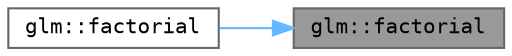 digraph "glm::factorial"
{
 // LATEX_PDF_SIZE
  bgcolor="transparent";
  edge [fontname=Terminal,fontsize=10,labelfontname=Helvetica,labelfontsize=10];
  node [fontname=Terminal,fontsize=10,shape=box,height=0.2,width=0.4];
  rankdir="RL";
  Node1 [label="glm::factorial",height=0.2,width=0.4,color="gray40", fillcolor="grey60", style="filled", fontcolor="black",tooltip=" "];
  Node1 -> Node2 [dir="back",color="steelblue1",style="solid"];
  Node2 [label="glm::factorial",height=0.2,width=0.4,color="grey40", fillcolor="white", style="filled",URL="$namespaceglm.html#a42f939e1d5f0128038aad89c161e50d8",tooltip=" "];
}
